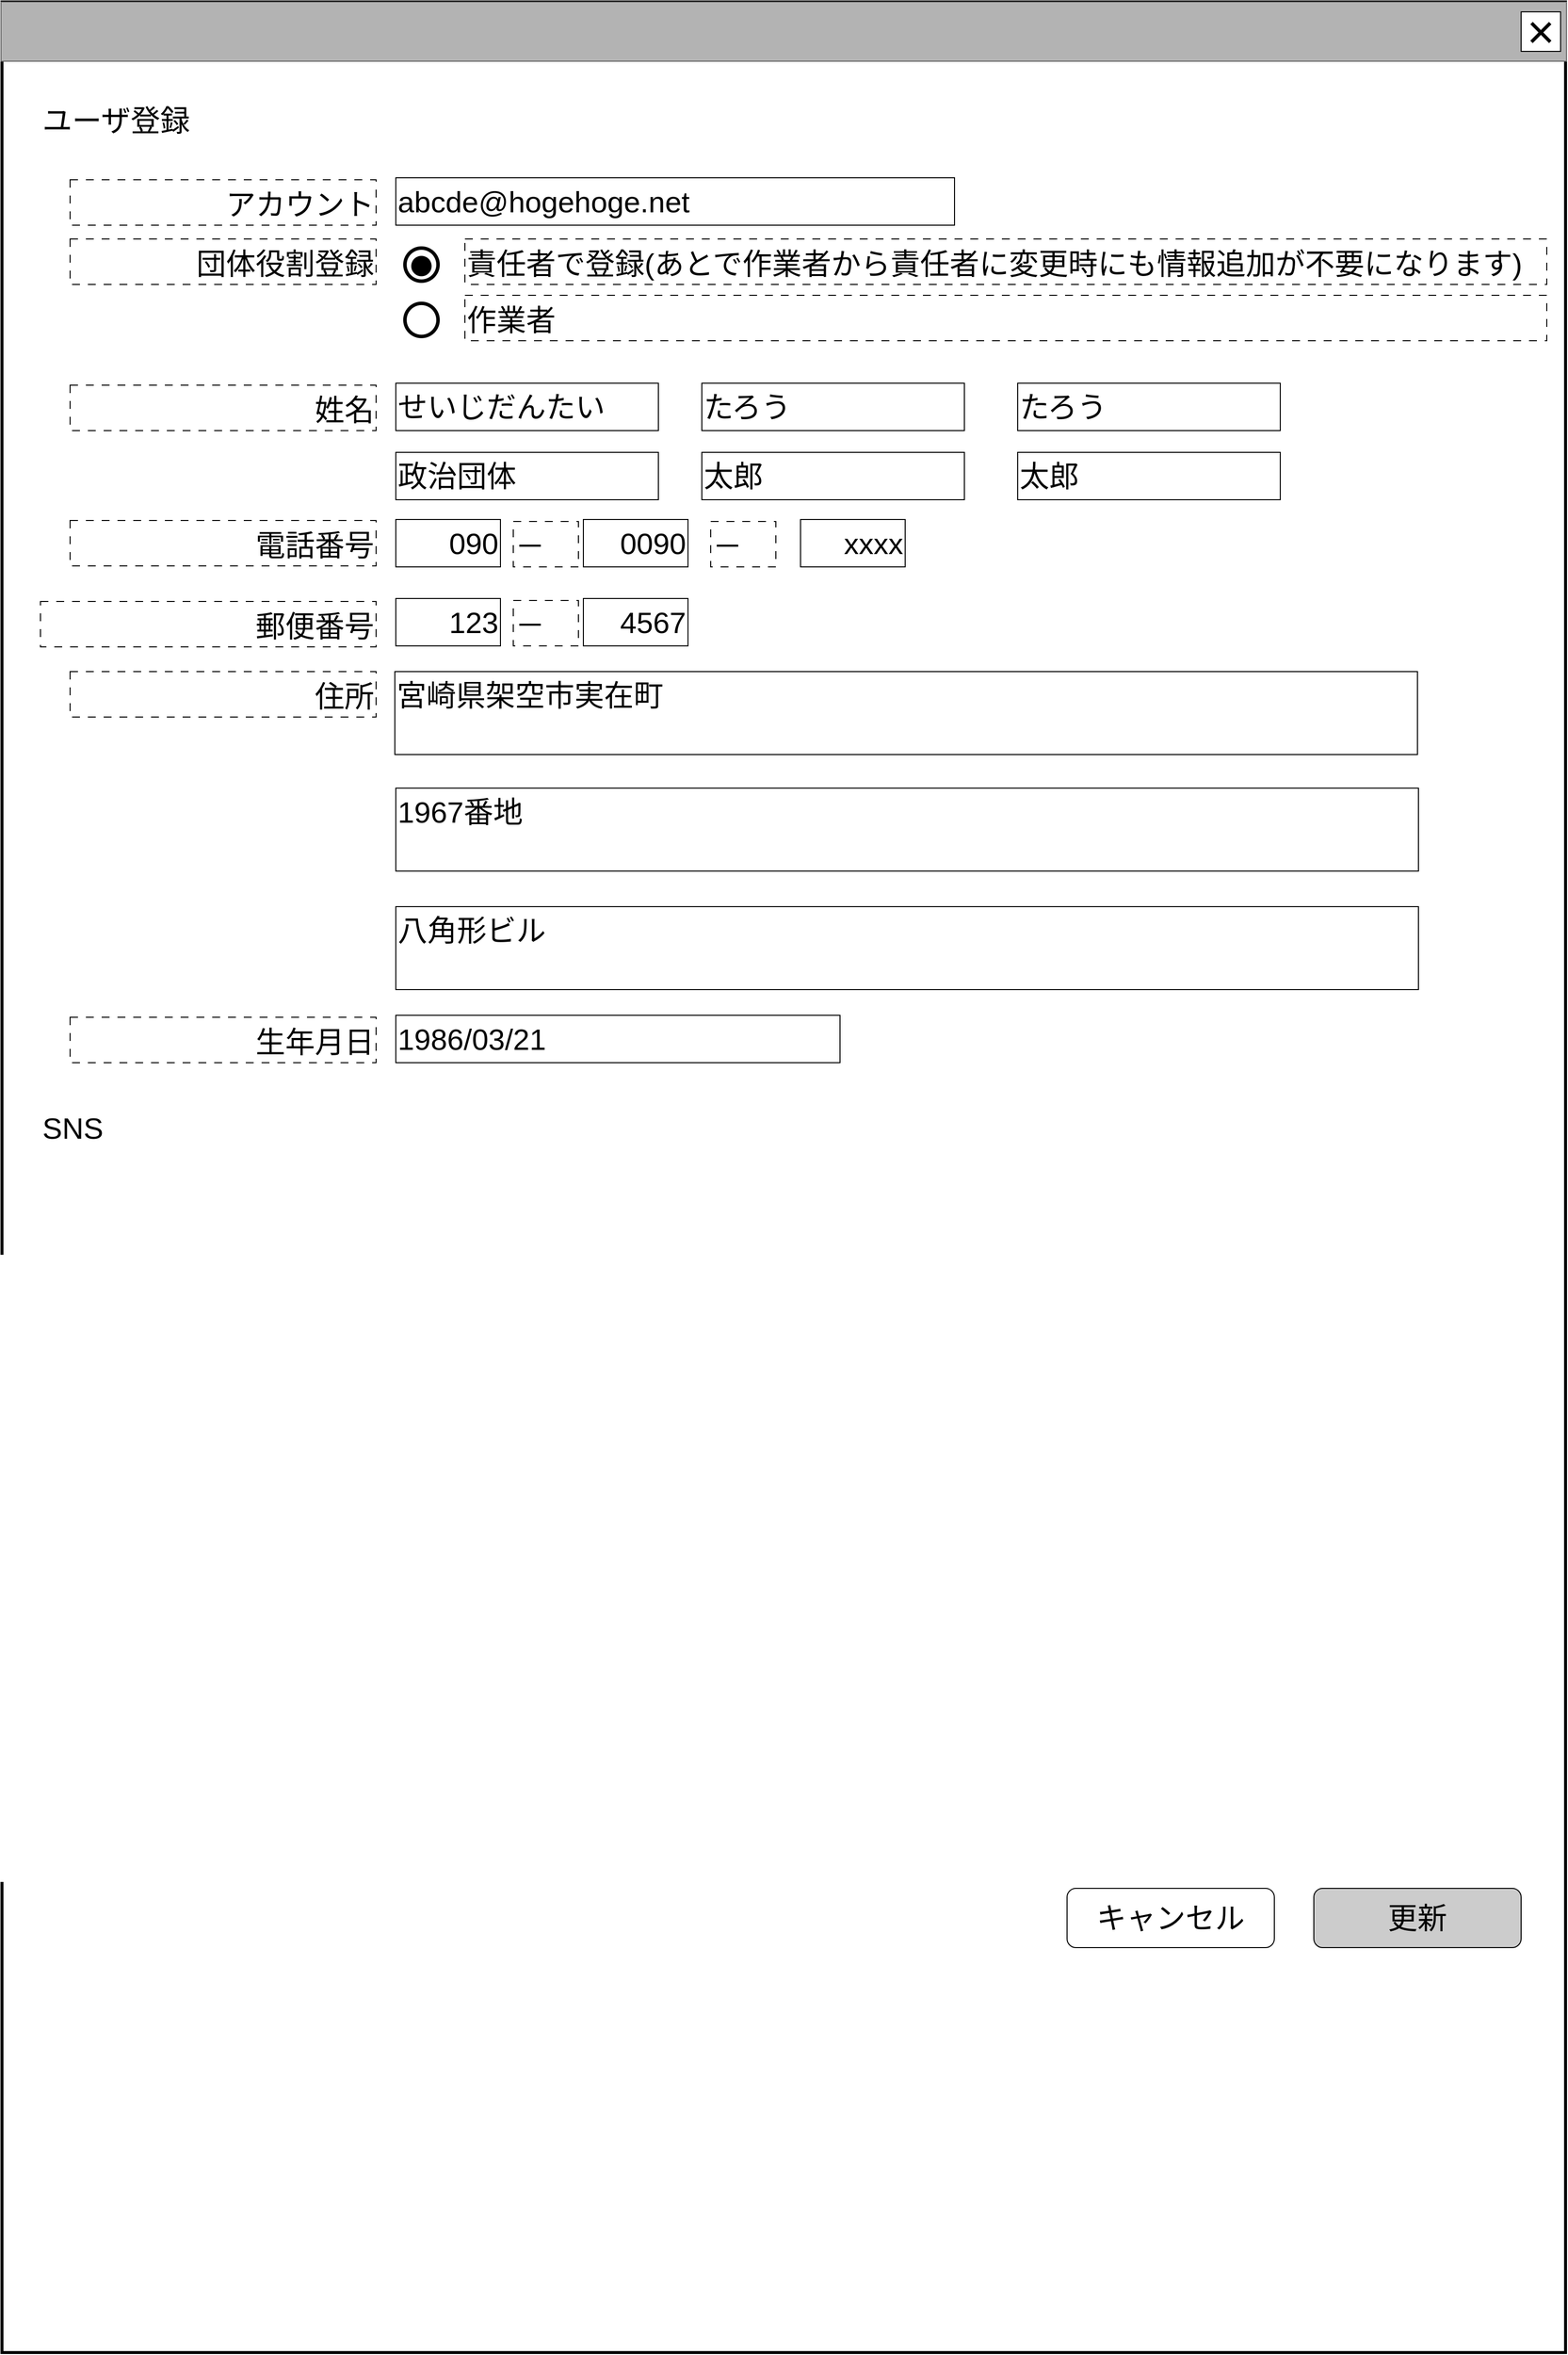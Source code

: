 <mxfile version="24.6.4" type="device">
  <diagram name="ページ1" id="LE8fIzdrHe0wcv1LTvfw">
    <mxGraphModel dx="2311" dy="1380" grid="1" gridSize="10" guides="1" tooltips="1" connect="1" arrows="1" fold="1" page="1" pageScale="1" pageWidth="1600" pageHeight="1200" math="0" shadow="0">
      <root>
        <mxCell id="0" />
        <mxCell id="cFaB45KztUIKXS-_cTrr-4" value="背景" style="locked=1;" parent="0" visible="0" />
        <mxCell id="cFaB45KztUIKXS-_cTrr-5" value="" style="rounded=0;whiteSpace=wrap;html=1;strokeWidth=3;" parent="cFaB45KztUIKXS-_cTrr-4" vertex="1">
          <mxGeometry x="1" y="1" width="1595" height="1180" as="geometry" />
        </mxCell>
        <mxCell id="cFaB45KztUIKXS-_cTrr-6" value="" style="rounded=0;whiteSpace=wrap;html=1;fillColor=#B3B3B3;fontColor=#333333;strokeColor=#666666;" parent="cFaB45KztUIKXS-_cTrr-4" vertex="1">
          <mxGeometry width="1595" height="60" as="geometry" />
        </mxCell>
        <mxCell id="cFaB45KztUIKXS-_cTrr-7" value="&lt;font style=&quot;font-size: 48px;&quot;&gt;×&lt;/font&gt;" style="rounded=0;whiteSpace=wrap;html=1;" parent="cFaB45KztUIKXS-_cTrr-4" vertex="1">
          <mxGeometry x="1550" y="10" width="40" height="40" as="geometry" />
        </mxCell>
        <mxCell id="cFaB45KztUIKXS-_cTrr-8" value="" style="rounded=0;whiteSpace=wrap;html=1;" parent="cFaB45KztUIKXS-_cTrr-4" vertex="1">
          <mxGeometry x="830" y="670" width="120" height="60" as="geometry" />
        </mxCell>
        <mxCell id="cFaB45KztUIKXS-_cTrr-9" value="ウインドウ" style="locked=1;" parent="0" />
        <mxCell id="cFaB45KztUIKXS-_cTrr-10" value="" style="rounded=0;whiteSpace=wrap;html=1;strokeWidth=3;" parent="cFaB45KztUIKXS-_cTrr-9" vertex="1">
          <mxGeometry x="15" y="10" width="1584" height="2380" as="geometry" />
        </mxCell>
        <mxCell id="cFaB45KztUIKXS-_cTrr-11" value="" style="rounded=0;whiteSpace=wrap;html=1;fillColor=#B3B3B3;fontColor=#333333;strokeColor=#666666;" parent="cFaB45KztUIKXS-_cTrr-9" vertex="1">
          <mxGeometry x="14" y="10" width="1586" height="60" as="geometry" />
        </mxCell>
        <mxCell id="cFaB45KztUIKXS-_cTrr-12" value="&lt;font style=&quot;font-size: 48px;&quot;&gt;×&lt;/font&gt;" style="rounded=0;whiteSpace=wrap;html=1;" parent="cFaB45KztUIKXS-_cTrr-9" vertex="1">
          <mxGeometry x="1554" y="20" width="40" height="40" as="geometry" />
        </mxCell>
        <mxCell id="cFaB45KztUIKXS-_cTrr-14" value="名称未設定レイヤ" style="" parent="0" />
        <mxCell id="HvR4dSRWBfD3urc1JDpB-8" value="&lt;span style=&quot;font-size: 30px;&quot;&gt;ユーザ登録&lt;/span&gt;" style="text;html=1;strokeColor=none;fillColor=none;align=left;verticalAlign=middle;whiteSpace=wrap;rounded=0;fontStyle=0" parent="cFaB45KztUIKXS-_cTrr-14" vertex="1">
          <mxGeometry x="54" y="105" width="1446" height="50" as="geometry" />
        </mxCell>
        <mxCell id="HvR4dSRWBfD3urc1JDpB-15" value="&lt;span style=&quot;font-size: 30px;&quot;&gt;更新&lt;/span&gt;" style="rounded=1;whiteSpace=wrap;html=1;fillColor=#CCCCCC;" parent="cFaB45KztUIKXS-_cTrr-14" vertex="1">
          <mxGeometry x="1344" y="1920" width="210" height="60" as="geometry" />
        </mxCell>
        <mxCell id="HvR4dSRWBfD3urc1JDpB-16" value="&lt;span style=&quot;font-size: 30px;&quot;&gt;キャンセル&lt;/span&gt;" style="rounded=1;whiteSpace=wrap;html=1;" parent="cFaB45KztUIKXS-_cTrr-14" vertex="1">
          <mxGeometry x="1094" y="1920" width="210" height="60" as="geometry" />
        </mxCell>
        <mxCell id="8Hxk6lD6Y1Y_H0gw2qUc-4" value="&lt;span style=&quot;font-size: 30px;&quot;&gt;アカウント&lt;/span&gt;" style="rounded=0;whiteSpace=wrap;html=1;align=right;dashed=1;dashPattern=8 8;verticalAlign=bottom;" parent="cFaB45KztUIKXS-_cTrr-14" vertex="1">
          <mxGeometry x="84" y="190" width="310" height="46" as="geometry" />
        </mxCell>
        <mxCell id="8Hxk6lD6Y1Y_H0gw2qUc-5" value="&lt;span style=&quot;font-size: 30px;&quot;&gt;abcde@hogehoge.net&lt;/span&gt;" style="rounded=0;whiteSpace=wrap;html=1;align=left;fillColor=default;" parent="cFaB45KztUIKXS-_cTrr-14" vertex="1">
          <mxGeometry x="414" y="188" width="566" height="48" as="geometry" />
        </mxCell>
        <mxCell id="dY589D1b4LM7EfKhKK_4-0" value="&lt;span style=&quot;font-size: 30px;&quot;&gt;団体役割登録&lt;/span&gt;" style="rounded=0;whiteSpace=wrap;html=1;align=right;dashed=1;dashPattern=8 8;verticalAlign=bottom;" vertex="1" parent="cFaB45KztUIKXS-_cTrr-14">
          <mxGeometry x="84" y="250" width="310" height="46" as="geometry" />
        </mxCell>
        <mxCell id="dY589D1b4LM7EfKhKK_4-2" value="&lt;span style=&quot;font-size: 30px;&quot;&gt;責任者で登録(あとで作業者から責任者に変更時にも情報追加が不要になります)&lt;/span&gt;" style="rounded=0;whiteSpace=wrap;html=1;align=left;dashed=1;dashPattern=8 8;verticalAlign=bottom;" vertex="1" parent="cFaB45KztUIKXS-_cTrr-14">
          <mxGeometry x="484" y="250" width="1096" height="46" as="geometry" />
        </mxCell>
        <mxCell id="dY589D1b4LM7EfKhKK_4-3" value="&lt;font style=&quot;font-size: 84px;&quot;&gt;○&lt;/font&gt;" style="text;html=1;strokeColor=none;fillColor=none;align=center;verticalAlign=middle;whiteSpace=wrap;rounded=0;fontSize=60;" vertex="1" parent="cFaB45KztUIKXS-_cTrr-14">
          <mxGeometry x="410" y="257" width="60" height="30" as="geometry" />
        </mxCell>
        <mxCell id="dY589D1b4LM7EfKhKK_4-4" value="&lt;font style=&quot;font-size: 48px;&quot;&gt;●&lt;/font&gt;" style="text;html=1;strokeColor=none;fillColor=none;align=center;verticalAlign=middle;whiteSpace=wrap;rounded=0;fontSize=48;" vertex="1" parent="cFaB45KztUIKXS-_cTrr-14">
          <mxGeometry x="410" y="259" width="60" height="30" as="geometry" />
        </mxCell>
        <mxCell id="dY589D1b4LM7EfKhKK_4-5" value="&lt;font style=&quot;font-size: 84px;&quot;&gt;○&lt;/font&gt;" style="text;html=1;strokeColor=none;fillColor=none;align=center;verticalAlign=middle;whiteSpace=wrap;rounded=0;fontSize=60;" vertex="1" parent="cFaB45KztUIKXS-_cTrr-14">
          <mxGeometry x="410" y="313" width="60" height="30" as="geometry" />
        </mxCell>
        <mxCell id="dY589D1b4LM7EfKhKK_4-7" value="&lt;span style=&quot;font-size: 30px;&quot;&gt;作業者&lt;/span&gt;" style="rounded=0;whiteSpace=wrap;html=1;align=left;dashed=1;dashPattern=8 8;verticalAlign=bottom;" vertex="1" parent="cFaB45KztUIKXS-_cTrr-14">
          <mxGeometry x="484" y="307" width="1096" height="46" as="geometry" />
        </mxCell>
        <mxCell id="dY589D1b4LM7EfKhKK_4-9" value="&lt;span style=&quot;font-size: 30px;&quot;&gt;姓名&lt;/span&gt;" style="rounded=0;whiteSpace=wrap;html=1;align=right;dashed=1;dashPattern=8 8;verticalAlign=bottom;" vertex="1" parent="cFaB45KztUIKXS-_cTrr-14">
          <mxGeometry x="84" y="398" width="310" height="46" as="geometry" />
        </mxCell>
        <mxCell id="dY589D1b4LM7EfKhKK_4-10" value="&lt;font style=&quot;font-size: 30px;&quot;&gt;せいじだんたい&lt;/font&gt;" style="rounded=0;whiteSpace=wrap;html=1;align=left;" vertex="1" parent="cFaB45KztUIKXS-_cTrr-14">
          <mxGeometry x="414" y="396" width="266" height="48" as="geometry" />
        </mxCell>
        <mxCell id="dY589D1b4LM7EfKhKK_4-11" value="&lt;span style=&quot;font-size: 30px;&quot;&gt;電話番号&lt;/span&gt;" style="rounded=0;whiteSpace=wrap;html=1;align=right;dashed=1;dashPattern=8 8;verticalAlign=bottom;" vertex="1" parent="cFaB45KztUIKXS-_cTrr-14">
          <mxGeometry x="84" y="535" width="310" height="46" as="geometry" />
        </mxCell>
        <mxCell id="dY589D1b4LM7EfKhKK_4-12" value="&lt;font style=&quot;font-size: 30px;&quot;&gt;090&lt;/font&gt;" style="rounded=0;whiteSpace=wrap;html=1;align=right;" vertex="1" parent="cFaB45KztUIKXS-_cTrr-14">
          <mxGeometry x="414" y="534" width="106" height="48" as="geometry" />
        </mxCell>
        <mxCell id="dY589D1b4LM7EfKhKK_4-13" value="&lt;span style=&quot;font-size: 30px;&quot;&gt;郵便番号&lt;/span&gt;" style="rounded=0;whiteSpace=wrap;html=1;align=right;dashed=1;dashPattern=8 8;verticalAlign=bottom;" vertex="1" parent="cFaB45KztUIKXS-_cTrr-14">
          <mxGeometry x="54" y="617" width="340" height="46" as="geometry" />
        </mxCell>
        <mxCell id="dY589D1b4LM7EfKhKK_4-14" value="&lt;span style=&quot;font-size: 30px;&quot;&gt;たろう&lt;/span&gt;" style="rounded=0;whiteSpace=wrap;html=1;align=left;" vertex="1" parent="cFaB45KztUIKXS-_cTrr-14">
          <mxGeometry x="724" y="396" width="266" height="48" as="geometry" />
        </mxCell>
        <mxCell id="dY589D1b4LM7EfKhKK_4-15" value="&lt;font style=&quot;font-size: 30px;&quot;&gt;政治団体&lt;/font&gt;" style="rounded=0;whiteSpace=wrap;html=1;align=left;" vertex="1" parent="cFaB45KztUIKXS-_cTrr-14">
          <mxGeometry x="414" y="466" width="266" height="48" as="geometry" />
        </mxCell>
        <mxCell id="dY589D1b4LM7EfKhKK_4-16" value="&lt;span style=&quot;font-size: 30px;&quot;&gt;太郎&lt;/span&gt;" style="rounded=0;whiteSpace=wrap;html=1;align=left;" vertex="1" parent="cFaB45KztUIKXS-_cTrr-14">
          <mxGeometry x="724" y="466" width="266" height="48" as="geometry" />
        </mxCell>
        <mxCell id="dY589D1b4LM7EfKhKK_4-17" value="&lt;span style=&quot;font-size: 30px;&quot;&gt;0090&lt;/span&gt;" style="rounded=0;whiteSpace=wrap;html=1;align=right;" vertex="1" parent="cFaB45KztUIKXS-_cTrr-14">
          <mxGeometry x="604" y="534" width="106" height="48" as="geometry" />
        </mxCell>
        <mxCell id="dY589D1b4LM7EfKhKK_4-18" value="&lt;font style=&quot;font-size: 30px;&quot;&gt;xxxx&lt;/font&gt;" style="rounded=0;whiteSpace=wrap;html=1;align=right;" vertex="1" parent="cFaB45KztUIKXS-_cTrr-14">
          <mxGeometry x="824" y="534" width="106" height="48" as="geometry" />
        </mxCell>
        <mxCell id="dY589D1b4LM7EfKhKK_4-19" value="&lt;span style=&quot;font-size: 30px;&quot;&gt;－&lt;/span&gt;" style="rounded=0;whiteSpace=wrap;html=1;align=left;dashed=1;dashPattern=8 8;verticalAlign=bottom;" vertex="1" parent="cFaB45KztUIKXS-_cTrr-14">
          <mxGeometry x="533" y="536" width="66" height="46" as="geometry" />
        </mxCell>
        <mxCell id="dY589D1b4LM7EfKhKK_4-20" value="&lt;span style=&quot;font-size: 30px;&quot;&gt;－&lt;/span&gt;" style="rounded=0;whiteSpace=wrap;html=1;align=left;dashed=1;dashPattern=8 8;verticalAlign=bottom;" vertex="1" parent="cFaB45KztUIKXS-_cTrr-14">
          <mxGeometry x="733" y="536" width="66" height="46" as="geometry" />
        </mxCell>
        <mxCell id="dY589D1b4LM7EfKhKK_4-21" value="&lt;font style=&quot;font-size: 30px;&quot;&gt;123&lt;/font&gt;" style="rounded=0;whiteSpace=wrap;html=1;align=right;" vertex="1" parent="cFaB45KztUIKXS-_cTrr-14">
          <mxGeometry x="414" y="614" width="106" height="48" as="geometry" />
        </mxCell>
        <mxCell id="dY589D1b4LM7EfKhKK_4-22" value="&lt;font style=&quot;font-size: 30px;&quot;&gt;4567&lt;/font&gt;" style="rounded=0;whiteSpace=wrap;html=1;align=right;" vertex="1" parent="cFaB45KztUIKXS-_cTrr-14">
          <mxGeometry x="604" y="614" width="106" height="48" as="geometry" />
        </mxCell>
        <mxCell id="dY589D1b4LM7EfKhKK_4-23" value="&lt;span style=&quot;font-size: 30px;&quot;&gt;－&lt;/span&gt;" style="rounded=0;whiteSpace=wrap;html=1;align=left;dashed=1;dashPattern=8 8;verticalAlign=bottom;" vertex="1" parent="cFaB45KztUIKXS-_cTrr-14">
          <mxGeometry x="533" y="616" width="66" height="46" as="geometry" />
        </mxCell>
        <mxCell id="dY589D1b4LM7EfKhKK_4-24" value="&lt;span style=&quot;font-size: 30px;&quot;&gt;住所&lt;/span&gt;" style="rounded=0;whiteSpace=wrap;html=1;align=right;dashed=1;dashPattern=8 8;verticalAlign=bottom;" vertex="1" parent="cFaB45KztUIKXS-_cTrr-14">
          <mxGeometry x="84" y="688" width="310" height="46" as="geometry" />
        </mxCell>
        <mxCell id="dY589D1b4LM7EfKhKK_4-25" value="&lt;font style=&quot;font-size: 30px;&quot;&gt;宮崎県架空市実在町&lt;/font&gt;" style="rounded=0;whiteSpace=wrap;html=1;align=left;verticalAlign=top;" vertex="1" parent="cFaB45KztUIKXS-_cTrr-14">
          <mxGeometry x="413" y="688" width="1036" height="84" as="geometry" />
        </mxCell>
        <mxCell id="dY589D1b4LM7EfKhKK_4-26" value="&lt;font style=&quot;font-size: 30px;&quot;&gt;1967番地&lt;/font&gt;" style="rounded=0;whiteSpace=wrap;html=1;align=left;verticalAlign=top;" vertex="1" parent="cFaB45KztUIKXS-_cTrr-14">
          <mxGeometry x="414" y="806" width="1036" height="84" as="geometry" />
        </mxCell>
        <mxCell id="dY589D1b4LM7EfKhKK_4-27" value="&lt;font style=&quot;font-size: 30px;&quot;&gt;八角形ビル&lt;/font&gt;" style="rounded=0;whiteSpace=wrap;html=1;align=left;verticalAlign=top;" vertex="1" parent="cFaB45KztUIKXS-_cTrr-14">
          <mxGeometry x="414" y="926" width="1036" height="84" as="geometry" />
        </mxCell>
        <mxCell id="dY589D1b4LM7EfKhKK_4-28" value="&lt;span style=&quot;font-size: 30px;&quot;&gt;生年月日&lt;/span&gt;" style="rounded=0;whiteSpace=wrap;html=1;align=right;dashed=1;dashPattern=8 8;verticalAlign=bottom;" vertex="1" parent="cFaB45KztUIKXS-_cTrr-14">
          <mxGeometry x="84" y="1038" width="310" height="46" as="geometry" />
        </mxCell>
        <mxCell id="dY589D1b4LM7EfKhKK_4-29" value="&lt;font style=&quot;font-size: 30px;&quot;&gt;1986/03/21&lt;/font&gt;" style="rounded=0;whiteSpace=wrap;html=1;align=left;" vertex="1" parent="cFaB45KztUIKXS-_cTrr-14">
          <mxGeometry x="414" y="1036" width="450" height="48" as="geometry" />
        </mxCell>
        <mxCell id="dY589D1b4LM7EfKhKK_4-30" value="&lt;span style=&quot;font-size: 30px;&quot;&gt;たろう&lt;/span&gt;" style="rounded=0;whiteSpace=wrap;html=1;align=left;" vertex="1" parent="cFaB45KztUIKXS-_cTrr-14">
          <mxGeometry x="1044" y="396" width="266" height="48" as="geometry" />
        </mxCell>
        <mxCell id="dY589D1b4LM7EfKhKK_4-31" value="&lt;span style=&quot;font-size: 30px;&quot;&gt;太郎&lt;/span&gt;" style="rounded=0;whiteSpace=wrap;html=1;align=left;" vertex="1" parent="cFaB45KztUIKXS-_cTrr-14">
          <mxGeometry x="1044" y="466" width="266" height="48" as="geometry" />
        </mxCell>
        <mxCell id="dY589D1b4LM7EfKhKK_4-32" value="&lt;span style=&quot;font-size: 30px;&quot;&gt;SNS&lt;/span&gt;" style="text;html=1;strokeColor=none;fillColor=none;align=left;verticalAlign=middle;whiteSpace=wrap;rounded=0;fontStyle=0" vertex="1" parent="cFaB45KztUIKXS-_cTrr-14">
          <mxGeometry x="54" y="1125" width="1446" height="50" as="geometry" />
        </mxCell>
      </root>
    </mxGraphModel>
  </diagram>
</mxfile>
